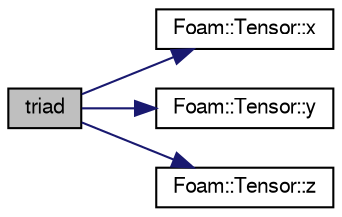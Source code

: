 digraph "triad"
{
  bgcolor="transparent";
  edge [fontname="FreeSans",fontsize="10",labelfontname="FreeSans",labelfontsize="10"];
  node [fontname="FreeSans",fontsize="10",shape=record];
  rankdir="LR";
  Node74 [label="triad",height=0.2,width=0.4,color="black", fillcolor="grey75", style="filled", fontcolor="black"];
  Node74 -> Node75 [color="midnightblue",fontsize="10",style="solid",fontname="FreeSans"];
  Node75 [label="Foam::Tensor::x",height=0.2,width=0.4,color="black",URL="$a27634.html#a340feff608e11230a757878b51e1dff0"];
  Node74 -> Node76 [color="midnightblue",fontsize="10",style="solid",fontname="FreeSans"];
  Node76 [label="Foam::Tensor::y",height=0.2,width=0.4,color="black",URL="$a27634.html#ad220bbf93cc1588aecda4c261b0ead23"];
  Node74 -> Node77 [color="midnightblue",fontsize="10",style="solid",fontname="FreeSans"];
  Node77 [label="Foam::Tensor::z",height=0.2,width=0.4,color="black",URL="$a27634.html#a198114b7dd1ad3bb31cbe75529dc3050"];
}
